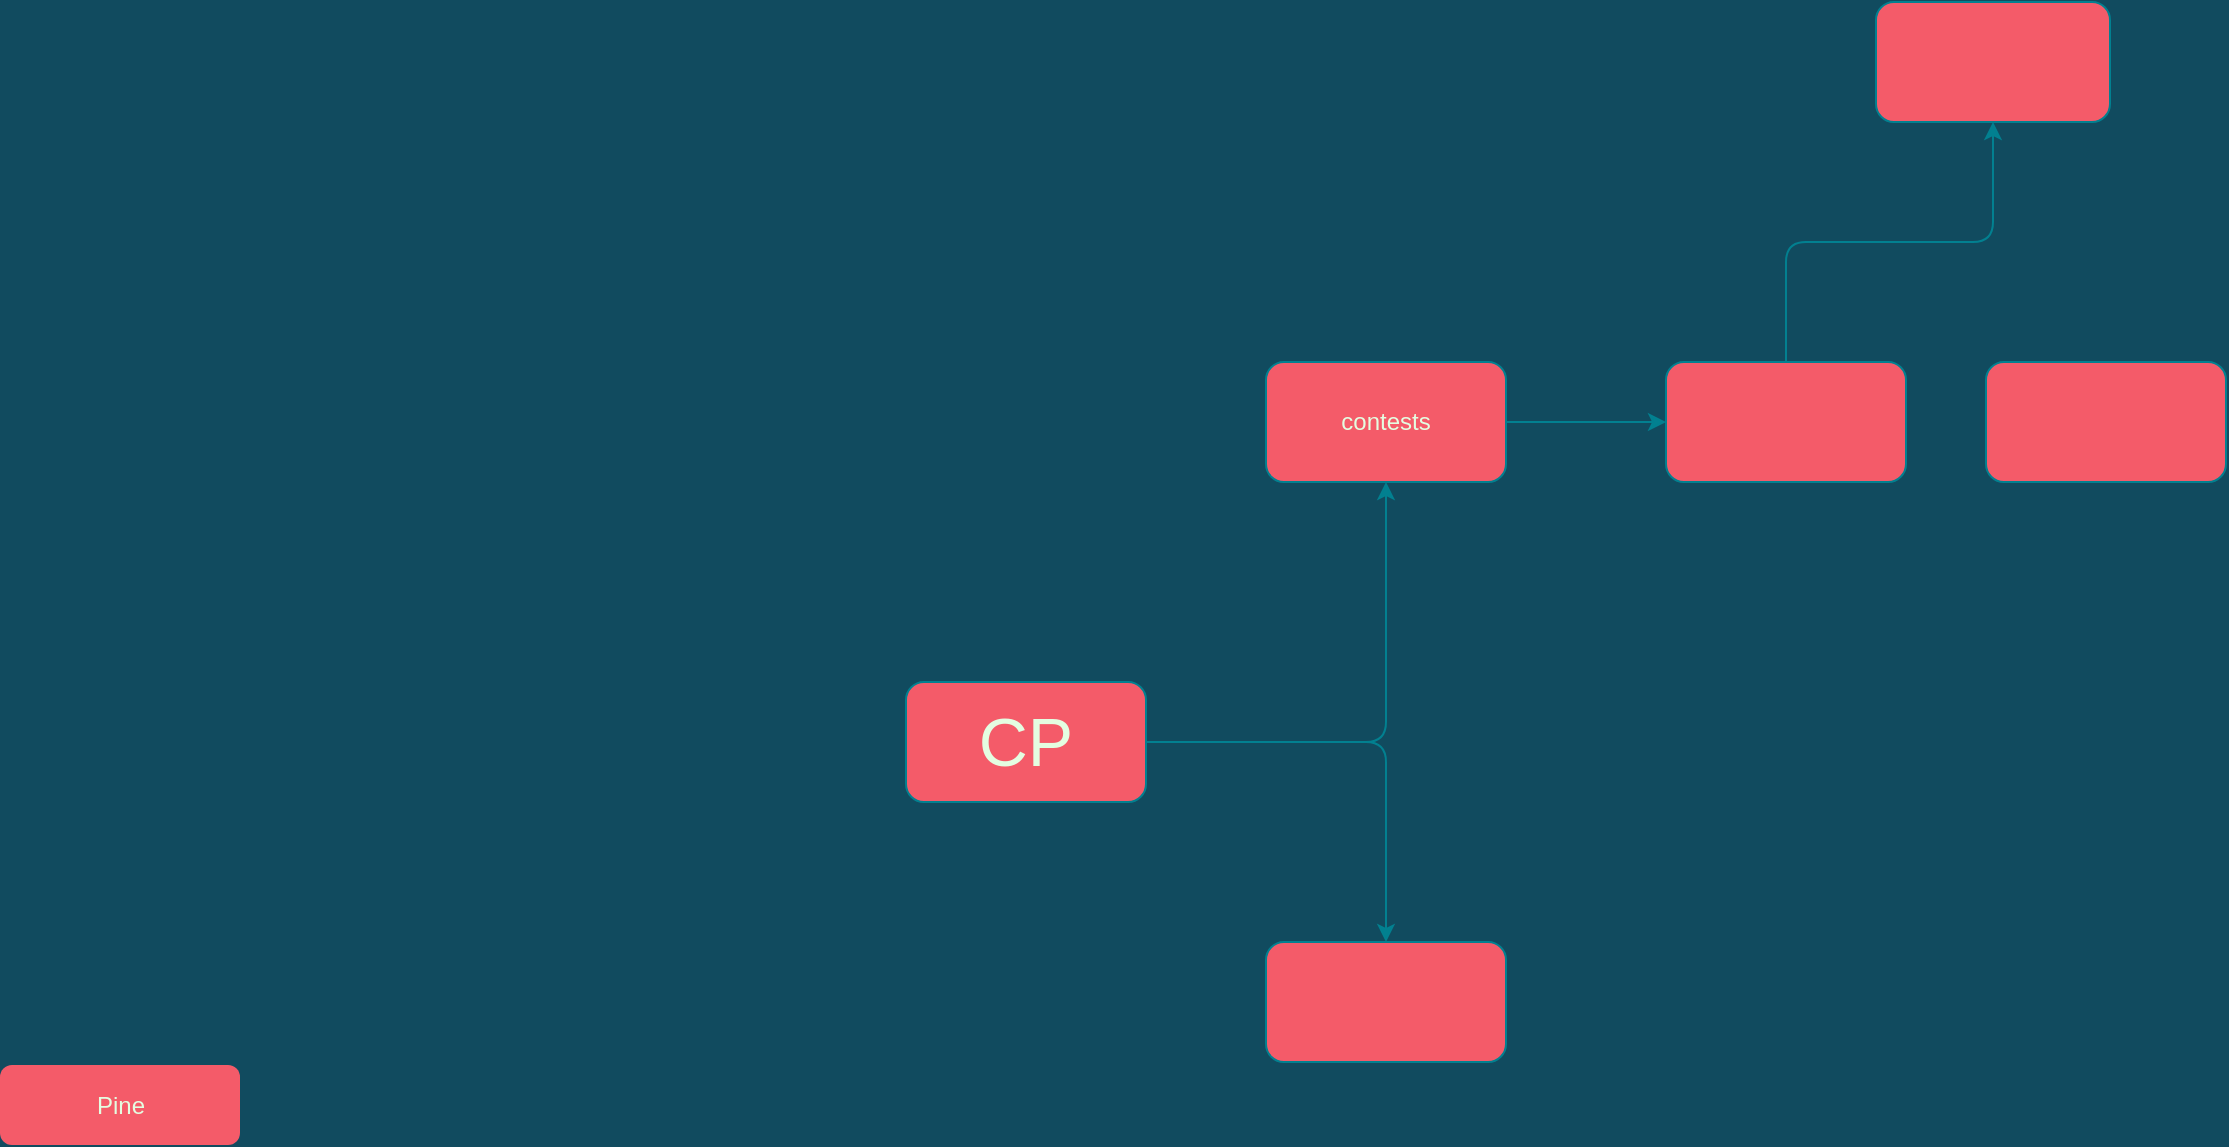 <mxfile version="14.6.1" type="github">
  <diagram id="6a731a19-8d31-9384-78a2-239565b7b9f0" name="Page-1">
    <mxGraphModel dx="1117" dy="624" grid="1" gridSize="10" guides="1" tooltips="1" connect="1" arrows="1" fold="1" page="1" pageScale="1" pageWidth="1169" pageHeight="827" background="#114B5F" math="0" shadow="0">
      <root>
        <mxCell id="0" />
        <mxCell id="1" parent="0" />
        <mxCell id="1522" value="Pine" style="rounded=1;fillColor=#F45B69;strokeColor=none;strokeWidth=3;shadow=0;html=1;fontColor=#E4FDE1;" parent="1" vertex="1">
          <mxGeometry x="67" y="641.5" width="120" height="40" as="geometry" />
        </mxCell>
        <mxCell id="VRsQ3zNPmExDssfTMrNo-1592" value="" style="edgeStyle=orthogonalEdgeStyle;curved=0;rounded=1;sketch=0;orthogonalLoop=1;jettySize=auto;html=1;fontColor=#E4FDE1;strokeColor=#028090;fillColor=#F45B69;" edge="1" parent="1" source="VRsQ3zNPmExDssfTMrNo-1590" target="VRsQ3zNPmExDssfTMrNo-1591">
          <mxGeometry relative="1" as="geometry" />
        </mxCell>
        <mxCell id="VRsQ3zNPmExDssfTMrNo-1594" value="" style="edgeStyle=orthogonalEdgeStyle;curved=0;rounded=1;sketch=0;orthogonalLoop=1;jettySize=auto;html=1;fontColor=#E4FDE1;strokeColor=#028090;fillColor=#F45B69;" edge="1" parent="1" source="VRsQ3zNPmExDssfTMrNo-1590" target="VRsQ3zNPmExDssfTMrNo-1593">
          <mxGeometry relative="1" as="geometry" />
        </mxCell>
        <mxCell id="VRsQ3zNPmExDssfTMrNo-1590" value="&lt;font style=&quot;font-size: 34px&quot;&gt;CP&lt;/font&gt;" style="rounded=1;whiteSpace=wrap;html=1;sketch=0;fontColor=#E4FDE1;strokeColor=#028090;fillColor=#F45B69;" vertex="1" parent="1">
          <mxGeometry x="520" y="450" width="120" height="60" as="geometry" />
        </mxCell>
        <mxCell id="VRsQ3zNPmExDssfTMrNo-1596" value="" style="edgeStyle=orthogonalEdgeStyle;curved=0;rounded=1;sketch=0;orthogonalLoop=1;jettySize=auto;html=1;fontColor=#E4FDE1;strokeColor=#028090;fillColor=#F45B69;" edge="1" parent="1" source="VRsQ3zNPmExDssfTMrNo-1591" target="VRsQ3zNPmExDssfTMrNo-1595">
          <mxGeometry relative="1" as="geometry" />
        </mxCell>
        <mxCell id="VRsQ3zNPmExDssfTMrNo-1591" value="contests" style="rounded=1;whiteSpace=wrap;html=1;sketch=0;fontColor=#E4FDE1;strokeColor=#028090;fillColor=#F45B69;" vertex="1" parent="1">
          <mxGeometry x="700" y="290" width="120" height="60" as="geometry" />
        </mxCell>
        <mxCell id="VRsQ3zNPmExDssfTMrNo-1593" value="" style="rounded=1;whiteSpace=wrap;html=1;fontColor=#E4FDE1;strokeColor=#028090;fillColor=#F45B69;sketch=0;" vertex="1" parent="1">
          <mxGeometry x="700" y="580" width="120" height="60" as="geometry" />
        </mxCell>
        <mxCell id="VRsQ3zNPmExDssfTMrNo-1598" value="" style="edgeStyle=orthogonalEdgeStyle;curved=0;rounded=1;sketch=0;orthogonalLoop=1;jettySize=auto;html=1;fontColor=#E4FDE1;strokeColor=#028090;fillColor=#F45B69;" edge="1" parent="1" source="VRsQ3zNPmExDssfTMrNo-1595" target="VRsQ3zNPmExDssfTMrNo-1597">
          <mxGeometry relative="1" as="geometry" />
        </mxCell>
        <mxCell id="VRsQ3zNPmExDssfTMrNo-1595" value="" style="rounded=1;whiteSpace=wrap;html=1;fontColor=#E4FDE1;strokeColor=#028090;fillColor=#F45B69;sketch=0;" vertex="1" parent="1">
          <mxGeometry x="900" y="290" width="120" height="60" as="geometry" />
        </mxCell>
        <mxCell id="VRsQ3zNPmExDssfTMrNo-1597" value="" style="rounded=1;whiteSpace=wrap;html=1;fontColor=#E4FDE1;strokeColor=#028090;fillColor=#F45B69;sketch=0;" vertex="1" parent="1">
          <mxGeometry x="1005" y="110" width="117" height="60" as="geometry" />
        </mxCell>
        <mxCell id="VRsQ3zNPmExDssfTMrNo-1599" value="" style="rounded=1;whiteSpace=wrap;html=1;sketch=0;fontColor=#E4FDE1;strokeColor=#028090;fillColor=#F45B69;" vertex="1" parent="1">
          <mxGeometry x="1060" y="290" width="120" height="60" as="geometry" />
        </mxCell>
      </root>
    </mxGraphModel>
  </diagram>
</mxfile>

